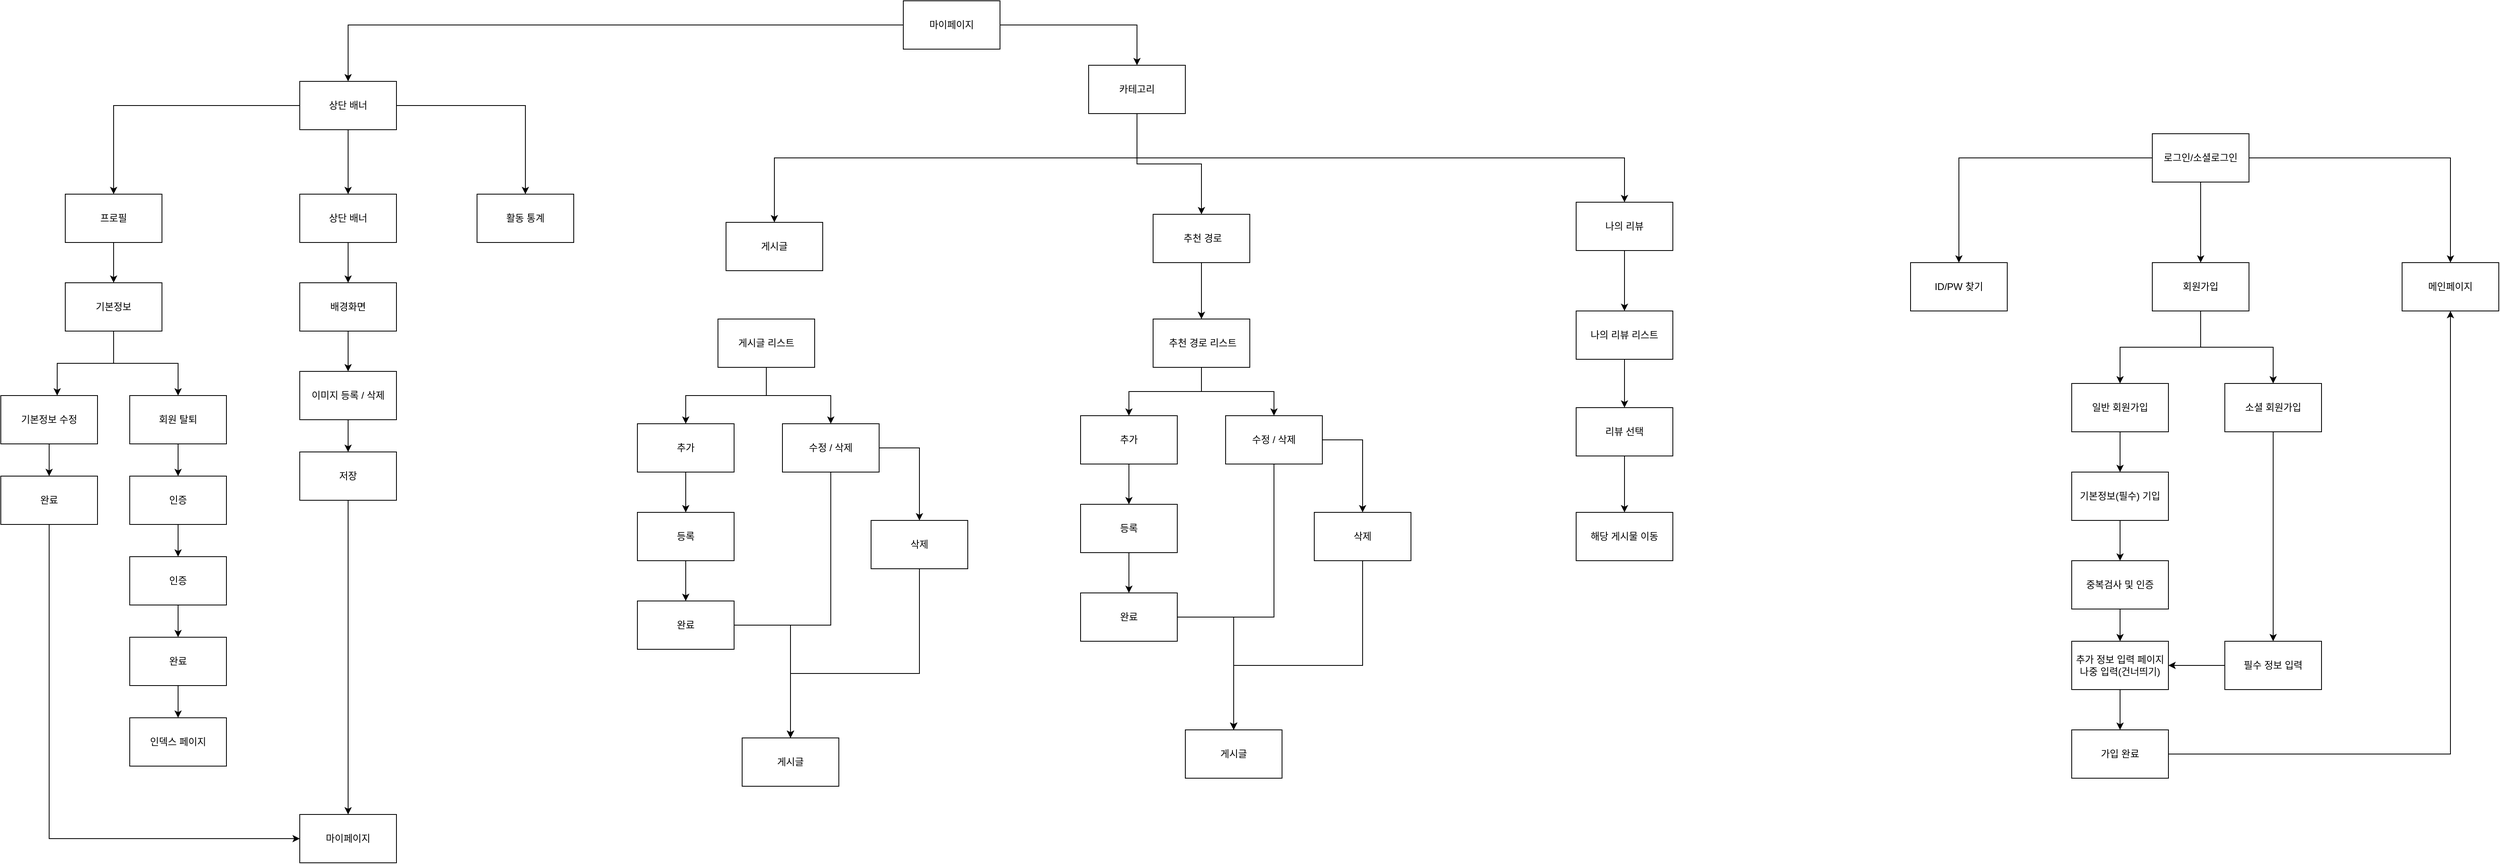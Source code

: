 <mxfile version="27.0.1">
  <diagram name="Page-1" id="5IlPIpaNrNGzvSWfUFsC">
    <mxGraphModel dx="6713" dy="1858" grid="1" gridSize="10" guides="1" tooltips="1" connect="1" arrows="1" fold="1" page="1" pageScale="1" pageWidth="850" pageHeight="1100" math="0" shadow="0">
      <root>
        <mxCell id="0" />
        <mxCell id="1" parent="0" />
        <mxCell id="HkRnDJMO0PdYZ4egirVH-12" style="edgeStyle=orthogonalEdgeStyle;rounded=0;orthogonalLoop=1;jettySize=auto;html=1;entryX=0.5;entryY=0;entryDx=0;entryDy=0;" parent="1" source="HkRnDJMO0PdYZ4egirVH-2" target="HkRnDJMO0PdYZ4egirVH-9" edge="1">
          <mxGeometry relative="1" as="geometry" />
        </mxCell>
        <mxCell id="HkRnDJMO0PdYZ4egirVH-14" style="edgeStyle=orthogonalEdgeStyle;rounded=0;orthogonalLoop=1;jettySize=auto;html=1;entryX=0.5;entryY=0;entryDx=0;entryDy=0;" parent="1" source="HkRnDJMO0PdYZ4egirVH-2" target="HkRnDJMO0PdYZ4egirVH-13" edge="1">
          <mxGeometry relative="1" as="geometry" />
        </mxCell>
        <mxCell id="HkRnDJMO0PdYZ4egirVH-2" value="회원가입" style="rounded=0;whiteSpace=wrap;html=1;" parent="1" vertex="1">
          <mxGeometry x="290" y="340" width="120" height="60" as="geometry" />
        </mxCell>
        <mxCell id="HkRnDJMO0PdYZ4egirVH-6" style="edgeStyle=orthogonalEdgeStyle;rounded=0;orthogonalLoop=1;jettySize=auto;html=1;entryX=0.5;entryY=0;entryDx=0;entryDy=0;" parent="1" source="HkRnDJMO0PdYZ4egirVH-3" target="HkRnDJMO0PdYZ4egirVH-4" edge="1">
          <mxGeometry relative="1" as="geometry" />
        </mxCell>
        <mxCell id="HkRnDJMO0PdYZ4egirVH-7" style="edgeStyle=orthogonalEdgeStyle;rounded=0;orthogonalLoop=1;jettySize=auto;html=1;entryX=0.5;entryY=0;entryDx=0;entryDy=0;" parent="1" source="HkRnDJMO0PdYZ4egirVH-3" target="HkRnDJMO0PdYZ4egirVH-2" edge="1">
          <mxGeometry relative="1" as="geometry" />
        </mxCell>
        <mxCell id="HkRnDJMO0PdYZ4egirVH-11" style="edgeStyle=orthogonalEdgeStyle;rounded=0;orthogonalLoop=1;jettySize=auto;html=1;entryX=0.5;entryY=0;entryDx=0;entryDy=0;" parent="1" source="HkRnDJMO0PdYZ4egirVH-3" target="HkRnDJMO0PdYZ4egirVH-5" edge="1">
          <mxGeometry relative="1" as="geometry" />
        </mxCell>
        <mxCell id="HkRnDJMO0PdYZ4egirVH-3" value="로그인/소셜로그인" style="rounded=0;whiteSpace=wrap;html=1;" parent="1" vertex="1">
          <mxGeometry x="290" y="180" width="120" height="60" as="geometry" />
        </mxCell>
        <mxCell id="HkRnDJMO0PdYZ4egirVH-4" value="ID/PW 찾기" style="rounded=0;whiteSpace=wrap;html=1;" parent="1" vertex="1">
          <mxGeometry x="-10" y="340" width="120" height="60" as="geometry" />
        </mxCell>
        <mxCell id="HkRnDJMO0PdYZ4egirVH-5" value="메인페이지" style="rounded=0;whiteSpace=wrap;html=1;" parent="1" vertex="1">
          <mxGeometry x="600" y="340" width="120" height="60" as="geometry" />
        </mxCell>
        <mxCell id="HkRnDJMO0PdYZ4egirVH-17" style="edgeStyle=orthogonalEdgeStyle;rounded=0;orthogonalLoop=1;jettySize=auto;html=1;entryX=0.5;entryY=0;entryDx=0;entryDy=0;" parent="1" source="HkRnDJMO0PdYZ4egirVH-9" target="HkRnDJMO0PdYZ4egirVH-16" edge="1">
          <mxGeometry relative="1" as="geometry" />
        </mxCell>
        <mxCell id="HkRnDJMO0PdYZ4egirVH-9" value="소셜 회원가입" style="rounded=0;whiteSpace=wrap;html=1;" parent="1" vertex="1">
          <mxGeometry x="380" y="490" width="120" height="60" as="geometry" />
        </mxCell>
        <mxCell id="HkRnDJMO0PdYZ4egirVH-18" style="edgeStyle=orthogonalEdgeStyle;rounded=0;orthogonalLoop=1;jettySize=auto;html=1;entryX=0.5;entryY=0;entryDx=0;entryDy=0;" parent="1" source="HkRnDJMO0PdYZ4egirVH-13" target="HkRnDJMO0PdYZ4egirVH-15" edge="1">
          <mxGeometry relative="1" as="geometry" />
        </mxCell>
        <mxCell id="HkRnDJMO0PdYZ4egirVH-13" value="일반 회원가입" style="rounded=0;whiteSpace=wrap;html=1;" parent="1" vertex="1">
          <mxGeometry x="190" y="490" width="120" height="60" as="geometry" />
        </mxCell>
        <mxCell id="HkRnDJMO0PdYZ4egirVH-21" style="edgeStyle=orthogonalEdgeStyle;rounded=0;orthogonalLoop=1;jettySize=auto;html=1;entryX=0.5;entryY=0;entryDx=0;entryDy=0;" parent="1" source="HkRnDJMO0PdYZ4egirVH-15" target="HkRnDJMO0PdYZ4egirVH-19" edge="1">
          <mxGeometry relative="1" as="geometry" />
        </mxCell>
        <mxCell id="HkRnDJMO0PdYZ4egirVH-15" value="기본정보(필수) 기입" style="rounded=0;whiteSpace=wrap;html=1;" parent="1" vertex="1">
          <mxGeometry x="190" y="600" width="120" height="60" as="geometry" />
        </mxCell>
        <mxCell id="HkRnDJMO0PdYZ4egirVH-30" style="edgeStyle=orthogonalEdgeStyle;rounded=0;orthogonalLoop=1;jettySize=auto;html=1;entryX=1;entryY=0.5;entryDx=0;entryDy=0;" parent="1" source="HkRnDJMO0PdYZ4egirVH-16" target="HkRnDJMO0PdYZ4egirVH-25" edge="1">
          <mxGeometry relative="1" as="geometry" />
        </mxCell>
        <mxCell id="HkRnDJMO0PdYZ4egirVH-16" value="필수 정보 입력" style="rounded=0;whiteSpace=wrap;html=1;" parent="1" vertex="1">
          <mxGeometry x="380" y="810" width="120" height="60" as="geometry" />
        </mxCell>
        <mxCell id="HkRnDJMO0PdYZ4egirVH-28" style="edgeStyle=orthogonalEdgeStyle;rounded=0;orthogonalLoop=1;jettySize=auto;html=1;entryX=0.5;entryY=0;entryDx=0;entryDy=0;" parent="1" source="HkRnDJMO0PdYZ4egirVH-19" target="HkRnDJMO0PdYZ4egirVH-25" edge="1">
          <mxGeometry relative="1" as="geometry" />
        </mxCell>
        <mxCell id="HkRnDJMO0PdYZ4egirVH-19" value="중복검사&amp;nbsp;및 인증" style="rounded=0;whiteSpace=wrap;html=1;" parent="1" vertex="1">
          <mxGeometry x="190" y="710" width="120" height="60" as="geometry" />
        </mxCell>
        <mxCell id="HkRnDJMO0PdYZ4egirVH-33" style="edgeStyle=orthogonalEdgeStyle;rounded=0;orthogonalLoop=1;jettySize=auto;html=1;entryX=0.5;entryY=1;entryDx=0;entryDy=0;" parent="1" source="HkRnDJMO0PdYZ4egirVH-22" target="HkRnDJMO0PdYZ4egirVH-5" edge="1">
          <mxGeometry relative="1" as="geometry" />
        </mxCell>
        <mxCell id="HkRnDJMO0PdYZ4egirVH-22" value="가입 완료" style="rounded=0;whiteSpace=wrap;html=1;" parent="1" vertex="1">
          <mxGeometry x="190" y="920" width="120" height="60" as="geometry" />
        </mxCell>
        <mxCell id="HkRnDJMO0PdYZ4egirVH-29" style="edgeStyle=orthogonalEdgeStyle;rounded=0;orthogonalLoop=1;jettySize=auto;html=1;entryX=0.5;entryY=0;entryDx=0;entryDy=0;" parent="1" source="HkRnDJMO0PdYZ4egirVH-25" target="HkRnDJMO0PdYZ4egirVH-22" edge="1">
          <mxGeometry relative="1" as="geometry" />
        </mxCell>
        <mxCell id="HkRnDJMO0PdYZ4egirVH-25" value="추가 정보 입력 페이지&lt;div&gt;나중 입력(건너띄기)&lt;/div&gt;" style="rounded=0;whiteSpace=wrap;html=1;" parent="1" vertex="1">
          <mxGeometry x="190" y="810" width="120" height="60" as="geometry" />
        </mxCell>
        <mxCell id="HkRnDJMO0PdYZ4egirVH-74" style="edgeStyle=orthogonalEdgeStyle;rounded=0;orthogonalLoop=1;jettySize=auto;html=1;entryX=0.5;entryY=0;entryDx=0;entryDy=0;" parent="1" source="HkRnDJMO0PdYZ4egirVH-34" target="HkRnDJMO0PdYZ4egirVH-61" edge="1">
          <mxGeometry relative="1" as="geometry" />
        </mxCell>
        <mxCell id="HkRnDJMO0PdYZ4egirVH-84" style="edgeStyle=orthogonalEdgeStyle;rounded=0;orthogonalLoop=1;jettySize=auto;html=1;entryX=0.5;entryY=0;entryDx=0;entryDy=0;" parent="1" source="HkRnDJMO0PdYZ4egirVH-34" target="HkRnDJMO0PdYZ4egirVH-75" edge="1">
          <mxGeometry relative="1" as="geometry" />
        </mxCell>
        <mxCell id="HkRnDJMO0PdYZ4egirVH-34" value="마이페이지" style="rounded=0;whiteSpace=wrap;html=1;" parent="1" vertex="1">
          <mxGeometry x="-1260" y="15" width="120" height="60" as="geometry" />
        </mxCell>
        <mxCell id="HkRnDJMO0PdYZ4egirVH-42" style="edgeStyle=orthogonalEdgeStyle;rounded=0;orthogonalLoop=1;jettySize=auto;html=1;entryX=0.5;entryY=0;entryDx=0;entryDy=0;" parent="1" source="HkRnDJMO0PdYZ4egirVH-35" target="HkRnDJMO0PdYZ4egirVH-40" edge="1">
          <mxGeometry relative="1" as="geometry" />
        </mxCell>
        <mxCell id="HkRnDJMO0PdYZ4egirVH-35" value="프로필" style="rounded=0;whiteSpace=wrap;html=1;" parent="1" vertex="1">
          <mxGeometry x="-2300" y="255" width="120" height="60" as="geometry" />
        </mxCell>
        <mxCell id="HkRnDJMO0PdYZ4egirVH-65" style="edgeStyle=orthogonalEdgeStyle;rounded=0;orthogonalLoop=1;jettySize=auto;html=1;entryX=0;entryY=0.5;entryDx=0;entryDy=0;" parent="1" source="HkRnDJMO0PdYZ4egirVH-36" target="HkRnDJMO0PdYZ4egirVH-64" edge="1">
          <mxGeometry relative="1" as="geometry">
            <Array as="points">
              <mxPoint x="-2320" y="1055" />
            </Array>
          </mxGeometry>
        </mxCell>
        <mxCell id="HkRnDJMO0PdYZ4egirVH-36" value="완료" style="rounded=0;whiteSpace=wrap;html=1;" parent="1" vertex="1">
          <mxGeometry x="-2380" y="605" width="120" height="60" as="geometry" />
        </mxCell>
        <mxCell id="HkRnDJMO0PdYZ4egirVH-49" style="edgeStyle=orthogonalEdgeStyle;rounded=0;orthogonalLoop=1;jettySize=auto;html=1;entryX=0.5;entryY=0;entryDx=0;entryDy=0;" parent="1" source="HkRnDJMO0PdYZ4egirVH-37" target="HkRnDJMO0PdYZ4egirVH-47" edge="1">
          <mxGeometry relative="1" as="geometry" />
        </mxCell>
        <mxCell id="HkRnDJMO0PdYZ4egirVH-37" value="인증" style="rounded=0;whiteSpace=wrap;html=1;" parent="1" vertex="1">
          <mxGeometry x="-2220" y="605" width="120" height="60" as="geometry" />
        </mxCell>
        <mxCell id="HkRnDJMO0PdYZ4egirVH-45" style="edgeStyle=orthogonalEdgeStyle;rounded=0;orthogonalLoop=1;jettySize=auto;html=1;entryX=0.5;entryY=0;entryDx=0;entryDy=0;" parent="1" source="HkRnDJMO0PdYZ4egirVH-38" target="HkRnDJMO0PdYZ4egirVH-36" edge="1">
          <mxGeometry relative="1" as="geometry" />
        </mxCell>
        <mxCell id="HkRnDJMO0PdYZ4egirVH-38" value="기본정보 수정" style="rounded=0;whiteSpace=wrap;html=1;" parent="1" vertex="1">
          <mxGeometry x="-2380" y="505" width="120" height="60" as="geometry" />
        </mxCell>
        <mxCell id="HkRnDJMO0PdYZ4egirVH-48" style="edgeStyle=orthogonalEdgeStyle;rounded=0;orthogonalLoop=1;jettySize=auto;html=1;entryX=0.5;entryY=0;entryDx=0;entryDy=0;" parent="1" source="HkRnDJMO0PdYZ4egirVH-39" target="HkRnDJMO0PdYZ4egirVH-37" edge="1">
          <mxGeometry relative="1" as="geometry" />
        </mxCell>
        <mxCell id="HkRnDJMO0PdYZ4egirVH-39" value="회원 탈퇴" style="rounded=0;whiteSpace=wrap;html=1;" parent="1" vertex="1">
          <mxGeometry x="-2220" y="505" width="120" height="60" as="geometry" />
        </mxCell>
        <mxCell id="HkRnDJMO0PdYZ4egirVH-44" style="edgeStyle=orthogonalEdgeStyle;rounded=0;orthogonalLoop=1;jettySize=auto;html=1;entryX=0.5;entryY=0;entryDx=0;entryDy=0;" parent="1" source="HkRnDJMO0PdYZ4egirVH-40" target="HkRnDJMO0PdYZ4egirVH-39" edge="1">
          <mxGeometry relative="1" as="geometry" />
        </mxCell>
        <mxCell id="HkRnDJMO0PdYZ4egirVH-40" value="기본정보" style="rounded=0;whiteSpace=wrap;html=1;" parent="1" vertex="1">
          <mxGeometry x="-2300" y="365" width="120" height="60" as="geometry" />
        </mxCell>
        <mxCell id="HkRnDJMO0PdYZ4egirVH-43" style="edgeStyle=orthogonalEdgeStyle;rounded=0;orthogonalLoop=1;jettySize=auto;html=1;entryX=0.583;entryY=0;entryDx=0;entryDy=0;entryPerimeter=0;" parent="1" source="HkRnDJMO0PdYZ4egirVH-40" target="HkRnDJMO0PdYZ4egirVH-38" edge="1">
          <mxGeometry relative="1" as="geometry" />
        </mxCell>
        <mxCell id="HkRnDJMO0PdYZ4egirVH-53" style="edgeStyle=orthogonalEdgeStyle;rounded=0;orthogonalLoop=1;jettySize=auto;html=1;entryX=0.5;entryY=0;entryDx=0;entryDy=0;" parent="1" source="HkRnDJMO0PdYZ4egirVH-47" target="HkRnDJMO0PdYZ4egirVH-51" edge="1">
          <mxGeometry relative="1" as="geometry" />
        </mxCell>
        <mxCell id="HkRnDJMO0PdYZ4egirVH-47" value="인증" style="rounded=0;whiteSpace=wrap;html=1;" parent="1" vertex="1">
          <mxGeometry x="-2220" y="705" width="120" height="60" as="geometry" />
        </mxCell>
        <mxCell id="HkRnDJMO0PdYZ4egirVH-55" style="edgeStyle=orthogonalEdgeStyle;rounded=0;orthogonalLoop=1;jettySize=auto;html=1;entryX=0.5;entryY=0;entryDx=0;entryDy=0;" parent="1" source="HkRnDJMO0PdYZ4egirVH-51" target="HkRnDJMO0PdYZ4egirVH-52" edge="1">
          <mxGeometry relative="1" as="geometry" />
        </mxCell>
        <mxCell id="HkRnDJMO0PdYZ4egirVH-51" value="완료" style="rounded=0;whiteSpace=wrap;html=1;" parent="1" vertex="1">
          <mxGeometry x="-2220" y="805" width="120" height="60" as="geometry" />
        </mxCell>
        <mxCell id="HkRnDJMO0PdYZ4egirVH-52" value="인덱스 페이지" style="rounded=0;whiteSpace=wrap;html=1;" parent="1" vertex="1">
          <mxGeometry x="-2220" y="905" width="120" height="60" as="geometry" />
        </mxCell>
        <mxCell id="HkRnDJMO0PdYZ4egirVH-67" style="edgeStyle=orthogonalEdgeStyle;rounded=0;orthogonalLoop=1;jettySize=auto;html=1;entryX=0.5;entryY=0;entryDx=0;entryDy=0;" parent="1" source="HkRnDJMO0PdYZ4egirVH-58" target="HkRnDJMO0PdYZ4egirVH-59" edge="1">
          <mxGeometry relative="1" as="geometry" />
        </mxCell>
        <mxCell id="HkRnDJMO0PdYZ4egirVH-58" value="상단 배너" style="rounded=0;whiteSpace=wrap;html=1;" parent="1" vertex="1">
          <mxGeometry x="-2009" y="255" width="120" height="60" as="geometry" />
        </mxCell>
        <mxCell id="HkRnDJMO0PdYZ4egirVH-68" style="edgeStyle=orthogonalEdgeStyle;rounded=0;orthogonalLoop=1;jettySize=auto;html=1;entryX=0.5;entryY=0;entryDx=0;entryDy=0;" parent="1" source="HkRnDJMO0PdYZ4egirVH-59" target="HkRnDJMO0PdYZ4egirVH-62" edge="1">
          <mxGeometry relative="1" as="geometry" />
        </mxCell>
        <mxCell id="HkRnDJMO0PdYZ4egirVH-59" value="배경화면" style="rounded=0;whiteSpace=wrap;html=1;" parent="1" vertex="1">
          <mxGeometry x="-2009" y="365" width="120" height="60" as="geometry" />
        </mxCell>
        <mxCell id="HkRnDJMO0PdYZ4egirVH-70" style="edgeStyle=orthogonalEdgeStyle;rounded=0;orthogonalLoop=1;jettySize=auto;html=1;entryX=0.5;entryY=0;entryDx=0;entryDy=0;" parent="1" source="HkRnDJMO0PdYZ4egirVH-60" target="HkRnDJMO0PdYZ4egirVH-64" edge="1">
          <mxGeometry relative="1" as="geometry" />
        </mxCell>
        <mxCell id="HkRnDJMO0PdYZ4egirVH-60" value="저장" style="rounded=0;whiteSpace=wrap;html=1;" parent="1" vertex="1">
          <mxGeometry x="-2009" y="575" width="120" height="60" as="geometry" />
        </mxCell>
        <mxCell id="HkRnDJMO0PdYZ4egirVH-71" style="edgeStyle=orthogonalEdgeStyle;rounded=0;orthogonalLoop=1;jettySize=auto;html=1;entryX=0.5;entryY=0;entryDx=0;entryDy=0;" parent="1" source="HkRnDJMO0PdYZ4egirVH-61" target="HkRnDJMO0PdYZ4egirVH-58" edge="1">
          <mxGeometry relative="1" as="geometry" />
        </mxCell>
        <mxCell id="HkRnDJMO0PdYZ4egirVH-72" style="edgeStyle=orthogonalEdgeStyle;rounded=0;orthogonalLoop=1;jettySize=auto;html=1;entryX=0.5;entryY=0;entryDx=0;entryDy=0;" parent="1" source="HkRnDJMO0PdYZ4egirVH-61" target="HkRnDJMO0PdYZ4egirVH-35" edge="1">
          <mxGeometry relative="1" as="geometry" />
        </mxCell>
        <mxCell id="HkRnDJMO0PdYZ4egirVH-73" style="edgeStyle=orthogonalEdgeStyle;rounded=0;orthogonalLoop=1;jettySize=auto;html=1;entryX=0.5;entryY=0;entryDx=0;entryDy=0;" parent="1" source="HkRnDJMO0PdYZ4egirVH-61" target="HkRnDJMO0PdYZ4egirVH-63" edge="1">
          <mxGeometry relative="1" as="geometry" />
        </mxCell>
        <mxCell id="HkRnDJMO0PdYZ4egirVH-61" value="상단 배너" style="rounded=0;whiteSpace=wrap;html=1;" parent="1" vertex="1">
          <mxGeometry x="-2009" y="115" width="120" height="60" as="geometry" />
        </mxCell>
        <mxCell id="HkRnDJMO0PdYZ4egirVH-69" style="edgeStyle=orthogonalEdgeStyle;rounded=0;orthogonalLoop=1;jettySize=auto;html=1;entryX=0.5;entryY=0;entryDx=0;entryDy=0;" parent="1" source="HkRnDJMO0PdYZ4egirVH-62" target="HkRnDJMO0PdYZ4egirVH-60" edge="1">
          <mxGeometry relative="1" as="geometry" />
        </mxCell>
        <mxCell id="HkRnDJMO0PdYZ4egirVH-62" value="이미지 등록 / 삭제" style="rounded=0;whiteSpace=wrap;html=1;" parent="1" vertex="1">
          <mxGeometry x="-2009" y="475" width="120" height="60" as="geometry" />
        </mxCell>
        <mxCell id="HkRnDJMO0PdYZ4egirVH-63" value="활동 통계" style="rounded=0;whiteSpace=wrap;html=1;" parent="1" vertex="1">
          <mxGeometry x="-1789" y="255" width="120" height="60" as="geometry" />
        </mxCell>
        <mxCell id="HkRnDJMO0PdYZ4egirVH-64" value="마이페이지" style="rounded=0;whiteSpace=wrap;html=1;" parent="1" vertex="1">
          <mxGeometry x="-2009" y="1025" width="120" height="60" as="geometry" />
        </mxCell>
        <mxCell id="HkRnDJMO0PdYZ4egirVH-115" style="edgeStyle=orthogonalEdgeStyle;rounded=0;orthogonalLoop=1;jettySize=auto;html=1;entryX=0.5;entryY=0;entryDx=0;entryDy=0;" parent="1" source="HkRnDJMO0PdYZ4egirVH-75" target="HkRnDJMO0PdYZ4egirVH-77" edge="1">
          <mxGeometry relative="1" as="geometry">
            <Array as="points">
              <mxPoint x="-970" y="210" />
              <mxPoint x="-365" y="210" />
            </Array>
          </mxGeometry>
        </mxCell>
        <mxCell id="HkRnDJMO0PdYZ4egirVH-119" style="edgeStyle=orthogonalEdgeStyle;rounded=0;orthogonalLoop=1;jettySize=auto;html=1;entryX=0.5;entryY=0;entryDx=0;entryDy=0;" parent="1" source="HkRnDJMO0PdYZ4egirVH-75" target="HkRnDJMO0PdYZ4egirVH-117" edge="1">
          <mxGeometry relative="1" as="geometry" />
        </mxCell>
        <mxCell id="HkRnDJMO0PdYZ4egirVH-122" style="edgeStyle=orthogonalEdgeStyle;rounded=0;orthogonalLoop=1;jettySize=auto;html=1;entryX=0.5;entryY=0;entryDx=0;entryDy=0;" parent="1" source="HkRnDJMO0PdYZ4egirVH-75" target="HkRnDJMO0PdYZ4egirVH-116" edge="1">
          <mxGeometry relative="1" as="geometry">
            <Array as="points">
              <mxPoint x="-970" y="210" />
              <mxPoint x="-1420" y="210" />
            </Array>
          </mxGeometry>
        </mxCell>
        <mxCell id="HkRnDJMO0PdYZ4egirVH-75" value="카테고리" style="rounded=0;whiteSpace=wrap;html=1;" parent="1" vertex="1">
          <mxGeometry x="-1030" y="95" width="120" height="60" as="geometry" />
        </mxCell>
        <mxCell id="HkRnDJMO0PdYZ4egirVH-91" style="edgeStyle=orthogonalEdgeStyle;rounded=0;orthogonalLoop=1;jettySize=auto;html=1;entryX=0.5;entryY=0;entryDx=0;entryDy=0;" parent="1" source="HkRnDJMO0PdYZ4egirVH-76" target="HkRnDJMO0PdYZ4egirVH-79" edge="1">
          <mxGeometry relative="1" as="geometry" />
        </mxCell>
        <mxCell id="HkRnDJMO0PdYZ4egirVH-76" value="등록" style="rounded=0;whiteSpace=wrap;html=1;" parent="1" vertex="1">
          <mxGeometry x="-1590" y="650" width="120" height="60" as="geometry" />
        </mxCell>
        <mxCell id="HkRnDJMO0PdYZ4egirVH-123" style="edgeStyle=orthogonalEdgeStyle;rounded=0;orthogonalLoop=1;jettySize=auto;html=1;entryX=0.5;entryY=0;entryDx=0;entryDy=0;" parent="1" source="HkRnDJMO0PdYZ4egirVH-77" target="HkRnDJMO0PdYZ4egirVH-118" edge="1">
          <mxGeometry relative="1" as="geometry" />
        </mxCell>
        <mxCell id="HkRnDJMO0PdYZ4egirVH-77" value="나의 리뷰" style="rounded=0;whiteSpace=wrap;html=1;" parent="1" vertex="1">
          <mxGeometry x="-425" y="265" width="120" height="60" as="geometry" />
        </mxCell>
        <mxCell id="HkRnDJMO0PdYZ4egirVH-95" style="edgeStyle=orthogonalEdgeStyle;rounded=0;orthogonalLoop=1;jettySize=auto;html=1;entryX=0.5;entryY=0;entryDx=0;entryDy=0;" parent="1" source="HkRnDJMO0PdYZ4egirVH-78" target="HkRnDJMO0PdYZ4egirVH-85" edge="1">
          <mxGeometry relative="1" as="geometry">
            <Array as="points">
              <mxPoint x="-1240" y="850" />
              <mxPoint x="-1400" y="850" />
            </Array>
          </mxGeometry>
        </mxCell>
        <mxCell id="HkRnDJMO0PdYZ4egirVH-78" value="삭제" style="rounded=0;whiteSpace=wrap;html=1;" parent="1" vertex="1">
          <mxGeometry x="-1300" y="660" width="120" height="60" as="geometry" />
        </mxCell>
        <mxCell id="HkRnDJMO0PdYZ4egirVH-92" style="edgeStyle=orthogonalEdgeStyle;rounded=0;orthogonalLoop=1;jettySize=auto;html=1;entryX=0.5;entryY=0;entryDx=0;entryDy=0;" parent="1" source="HkRnDJMO0PdYZ4egirVH-79" target="HkRnDJMO0PdYZ4egirVH-85" edge="1">
          <mxGeometry relative="1" as="geometry" />
        </mxCell>
        <mxCell id="HkRnDJMO0PdYZ4egirVH-79" value="완료" style="rounded=0;whiteSpace=wrap;html=1;" parent="1" vertex="1">
          <mxGeometry x="-1590" y="760" width="120" height="60" as="geometry" />
        </mxCell>
        <mxCell id="HkRnDJMO0PdYZ4egirVH-94" style="edgeStyle=orthogonalEdgeStyle;rounded=0;orthogonalLoop=1;jettySize=auto;html=1;entryX=0.5;entryY=0;entryDx=0;entryDy=0;" parent="1" source="HkRnDJMO0PdYZ4egirVH-80" target="HkRnDJMO0PdYZ4egirVH-78" edge="1">
          <mxGeometry relative="1" as="geometry">
            <Array as="points">
              <mxPoint x="-1240" y="570" />
            </Array>
          </mxGeometry>
        </mxCell>
        <mxCell id="HkRnDJMO0PdYZ4egirVH-98" style="edgeStyle=orthogonalEdgeStyle;rounded=0;orthogonalLoop=1;jettySize=auto;html=1;entryX=0.5;entryY=0;entryDx=0;entryDy=0;" parent="1" source="HkRnDJMO0PdYZ4egirVH-80" target="HkRnDJMO0PdYZ4egirVH-85" edge="1">
          <mxGeometry relative="1" as="geometry">
            <Array as="points">
              <mxPoint x="-1350" y="790" />
              <mxPoint x="-1400" y="790" />
            </Array>
          </mxGeometry>
        </mxCell>
        <mxCell id="HkRnDJMO0PdYZ4egirVH-80" value="수정 / 삭제" style="rounded=0;whiteSpace=wrap;html=1;" parent="1" vertex="1">
          <mxGeometry x="-1410" y="540" width="120" height="60" as="geometry" />
        </mxCell>
        <mxCell id="HkRnDJMO0PdYZ4egirVH-90" style="edgeStyle=orthogonalEdgeStyle;rounded=0;orthogonalLoop=1;jettySize=auto;html=1;entryX=0.5;entryY=0;entryDx=0;entryDy=0;" parent="1" source="HkRnDJMO0PdYZ4egirVH-81" target="HkRnDJMO0PdYZ4egirVH-76" edge="1">
          <mxGeometry relative="1" as="geometry" />
        </mxCell>
        <mxCell id="HkRnDJMO0PdYZ4egirVH-81" value="추가" style="rounded=0;whiteSpace=wrap;html=1;" parent="1" vertex="1">
          <mxGeometry x="-1590" y="540" width="120" height="60" as="geometry" />
        </mxCell>
        <mxCell id="HkRnDJMO0PdYZ4egirVH-112" style="edgeStyle=orthogonalEdgeStyle;rounded=0;orthogonalLoop=1;jettySize=auto;html=1;entryX=0.5;entryY=0;entryDx=0;entryDy=0;" parent="1" source="HkRnDJMO0PdYZ4egirVH-82" target="HkRnDJMO0PdYZ4egirVH-110" edge="1">
          <mxGeometry relative="1" as="geometry" />
        </mxCell>
        <mxCell id="HkRnDJMO0PdYZ4egirVH-113" style="edgeStyle=orthogonalEdgeStyle;rounded=0;orthogonalLoop=1;jettySize=auto;html=1;entryX=0.5;entryY=0;entryDx=0;entryDy=0;" parent="1" source="HkRnDJMO0PdYZ4egirVH-82" target="HkRnDJMO0PdYZ4egirVH-108" edge="1">
          <mxGeometry relative="1" as="geometry" />
        </mxCell>
        <mxCell id="HkRnDJMO0PdYZ4egirVH-82" value="&amp;nbsp;추천 경로 리스트" style="rounded=0;whiteSpace=wrap;html=1;" parent="1" vertex="1">
          <mxGeometry x="-950" y="410" width="120" height="60" as="geometry" />
        </mxCell>
        <mxCell id="HkRnDJMO0PdYZ4egirVH-96" style="edgeStyle=orthogonalEdgeStyle;rounded=0;orthogonalLoop=1;jettySize=auto;html=1;entryX=0.5;entryY=0;entryDx=0;entryDy=0;" parent="1" source="HkRnDJMO0PdYZ4egirVH-83" target="HkRnDJMO0PdYZ4egirVH-80" edge="1">
          <mxGeometry relative="1" as="geometry" />
        </mxCell>
        <mxCell id="HkRnDJMO0PdYZ4egirVH-97" style="edgeStyle=orthogonalEdgeStyle;rounded=0;orthogonalLoop=1;jettySize=auto;html=1;entryX=0.5;entryY=0;entryDx=0;entryDy=0;" parent="1" source="HkRnDJMO0PdYZ4egirVH-83" target="HkRnDJMO0PdYZ4egirVH-81" edge="1">
          <mxGeometry relative="1" as="geometry" />
        </mxCell>
        <mxCell id="HkRnDJMO0PdYZ4egirVH-83" value="게시글 리스트" style="rounded=0;whiteSpace=wrap;html=1;" parent="1" vertex="1">
          <mxGeometry x="-1490" y="410" width="120" height="60" as="geometry" />
        </mxCell>
        <mxCell id="HkRnDJMO0PdYZ4egirVH-85" value="게시글" style="rounded=0;whiteSpace=wrap;html=1;" parent="1" vertex="1">
          <mxGeometry x="-1460" y="930" width="120" height="60" as="geometry" />
        </mxCell>
        <mxCell id="HkRnDJMO0PdYZ4egirVH-100" style="edgeStyle=orthogonalEdgeStyle;rounded=0;orthogonalLoop=1;jettySize=auto;html=1;entryX=0.5;entryY=0;entryDx=0;entryDy=0;" parent="1" source="HkRnDJMO0PdYZ4egirVH-101" target="HkRnDJMO0PdYZ4egirVH-105" edge="1">
          <mxGeometry relative="1" as="geometry" />
        </mxCell>
        <mxCell id="HkRnDJMO0PdYZ4egirVH-101" value="등록" style="rounded=0;whiteSpace=wrap;html=1;" parent="1" vertex="1">
          <mxGeometry x="-1040" y="640" width="120" height="60" as="geometry" />
        </mxCell>
        <mxCell id="HkRnDJMO0PdYZ4egirVH-102" style="edgeStyle=orthogonalEdgeStyle;rounded=0;orthogonalLoop=1;jettySize=auto;html=1;entryX=0.5;entryY=0;entryDx=0;entryDy=0;" parent="1" source="HkRnDJMO0PdYZ4egirVH-103" target="HkRnDJMO0PdYZ4egirVH-111" edge="1">
          <mxGeometry relative="1" as="geometry">
            <Array as="points">
              <mxPoint x="-690" y="840" />
              <mxPoint x="-850" y="840" />
            </Array>
          </mxGeometry>
        </mxCell>
        <mxCell id="HkRnDJMO0PdYZ4egirVH-103" value="삭제" style="rounded=0;whiteSpace=wrap;html=1;" parent="1" vertex="1">
          <mxGeometry x="-750" y="650" width="120" height="60" as="geometry" />
        </mxCell>
        <mxCell id="HkRnDJMO0PdYZ4egirVH-104" style="edgeStyle=orthogonalEdgeStyle;rounded=0;orthogonalLoop=1;jettySize=auto;html=1;entryX=0.5;entryY=0;entryDx=0;entryDy=0;" parent="1" source="HkRnDJMO0PdYZ4egirVH-105" target="HkRnDJMO0PdYZ4egirVH-111" edge="1">
          <mxGeometry relative="1" as="geometry" />
        </mxCell>
        <mxCell id="HkRnDJMO0PdYZ4egirVH-105" value="완료" style="rounded=0;whiteSpace=wrap;html=1;" parent="1" vertex="1">
          <mxGeometry x="-1040" y="750" width="120" height="60" as="geometry" />
        </mxCell>
        <mxCell id="HkRnDJMO0PdYZ4egirVH-106" style="edgeStyle=orthogonalEdgeStyle;rounded=0;orthogonalLoop=1;jettySize=auto;html=1;entryX=0.5;entryY=0;entryDx=0;entryDy=0;" parent="1" source="HkRnDJMO0PdYZ4egirVH-108" target="HkRnDJMO0PdYZ4egirVH-103" edge="1">
          <mxGeometry relative="1" as="geometry">
            <Array as="points">
              <mxPoint x="-690" y="560" />
            </Array>
          </mxGeometry>
        </mxCell>
        <mxCell id="HkRnDJMO0PdYZ4egirVH-107" style="edgeStyle=orthogonalEdgeStyle;rounded=0;orthogonalLoop=1;jettySize=auto;html=1;entryX=0.5;entryY=0;entryDx=0;entryDy=0;" parent="1" source="HkRnDJMO0PdYZ4egirVH-108" target="HkRnDJMO0PdYZ4egirVH-111" edge="1">
          <mxGeometry relative="1" as="geometry">
            <Array as="points">
              <mxPoint x="-800" y="780" />
              <mxPoint x="-850" y="780" />
            </Array>
          </mxGeometry>
        </mxCell>
        <mxCell id="HkRnDJMO0PdYZ4egirVH-108" value="수정 / 삭제" style="rounded=0;whiteSpace=wrap;html=1;" parent="1" vertex="1">
          <mxGeometry x="-860" y="530" width="120" height="60" as="geometry" />
        </mxCell>
        <mxCell id="HkRnDJMO0PdYZ4egirVH-109" style="edgeStyle=orthogonalEdgeStyle;rounded=0;orthogonalLoop=1;jettySize=auto;html=1;entryX=0.5;entryY=0;entryDx=0;entryDy=0;" parent="1" source="HkRnDJMO0PdYZ4egirVH-110" target="HkRnDJMO0PdYZ4egirVH-101" edge="1">
          <mxGeometry relative="1" as="geometry" />
        </mxCell>
        <mxCell id="HkRnDJMO0PdYZ4egirVH-110" value="추가" style="rounded=0;whiteSpace=wrap;html=1;" parent="1" vertex="1">
          <mxGeometry x="-1040" y="530" width="120" height="60" as="geometry" />
        </mxCell>
        <mxCell id="HkRnDJMO0PdYZ4egirVH-111" value="게시글" style="rounded=0;whiteSpace=wrap;html=1;" parent="1" vertex="1">
          <mxGeometry x="-910" y="920" width="120" height="60" as="geometry" />
        </mxCell>
        <mxCell id="HkRnDJMO0PdYZ4egirVH-116" value="게시글" style="rounded=0;whiteSpace=wrap;html=1;" parent="1" vertex="1">
          <mxGeometry x="-1480" y="290" width="120" height="60" as="geometry" />
        </mxCell>
        <mxCell id="HkRnDJMO0PdYZ4egirVH-120" style="edgeStyle=orthogonalEdgeStyle;rounded=0;orthogonalLoop=1;jettySize=auto;html=1;entryX=0.5;entryY=0;entryDx=0;entryDy=0;" parent="1" source="HkRnDJMO0PdYZ4egirVH-117" target="HkRnDJMO0PdYZ4egirVH-82" edge="1">
          <mxGeometry relative="1" as="geometry" />
        </mxCell>
        <mxCell id="HkRnDJMO0PdYZ4egirVH-117" value="&amp;nbsp;추천 경로" style="rounded=0;whiteSpace=wrap;html=1;" parent="1" vertex="1">
          <mxGeometry x="-950" y="280" width="120" height="60" as="geometry" />
        </mxCell>
        <mxCell id="HkRnDJMO0PdYZ4egirVH-126" style="edgeStyle=orthogonalEdgeStyle;rounded=0;orthogonalLoop=1;jettySize=auto;html=1;entryX=0.5;entryY=0;entryDx=0;entryDy=0;" parent="1" source="HkRnDJMO0PdYZ4egirVH-118" target="HkRnDJMO0PdYZ4egirVH-124" edge="1">
          <mxGeometry relative="1" as="geometry" />
        </mxCell>
        <mxCell id="HkRnDJMO0PdYZ4egirVH-118" value="나의 리뷰 리스트" style="rounded=0;whiteSpace=wrap;html=1;" parent="1" vertex="1">
          <mxGeometry x="-425" y="400" width="120" height="60" as="geometry" />
        </mxCell>
        <mxCell id="HkRnDJMO0PdYZ4egirVH-127" style="edgeStyle=orthogonalEdgeStyle;rounded=0;orthogonalLoop=1;jettySize=auto;html=1;entryX=0.5;entryY=0;entryDx=0;entryDy=0;" parent="1" source="HkRnDJMO0PdYZ4egirVH-124" target="HkRnDJMO0PdYZ4egirVH-125" edge="1">
          <mxGeometry relative="1" as="geometry" />
        </mxCell>
        <mxCell id="HkRnDJMO0PdYZ4egirVH-124" value="리뷰 선택" style="rounded=0;whiteSpace=wrap;html=1;" parent="1" vertex="1">
          <mxGeometry x="-425" y="520" width="120" height="60" as="geometry" />
        </mxCell>
        <mxCell id="HkRnDJMO0PdYZ4egirVH-125" value="해당 게시물 이동" style="rounded=0;whiteSpace=wrap;html=1;" parent="1" vertex="1">
          <mxGeometry x="-425" y="650" width="120" height="60" as="geometry" />
        </mxCell>
      </root>
    </mxGraphModel>
  </diagram>
</mxfile>
